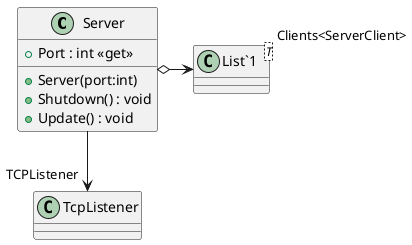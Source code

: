 @startuml
class Server {
    + Port : int <<get>>
    + Server(port:int)
    + Shutdown() : void
    + Update() : void
}
class "List`1"<T> {
}
Server --> "TCPListener" TcpListener
Server o-> "Clients<ServerClient>" "List`1"
@enduml
